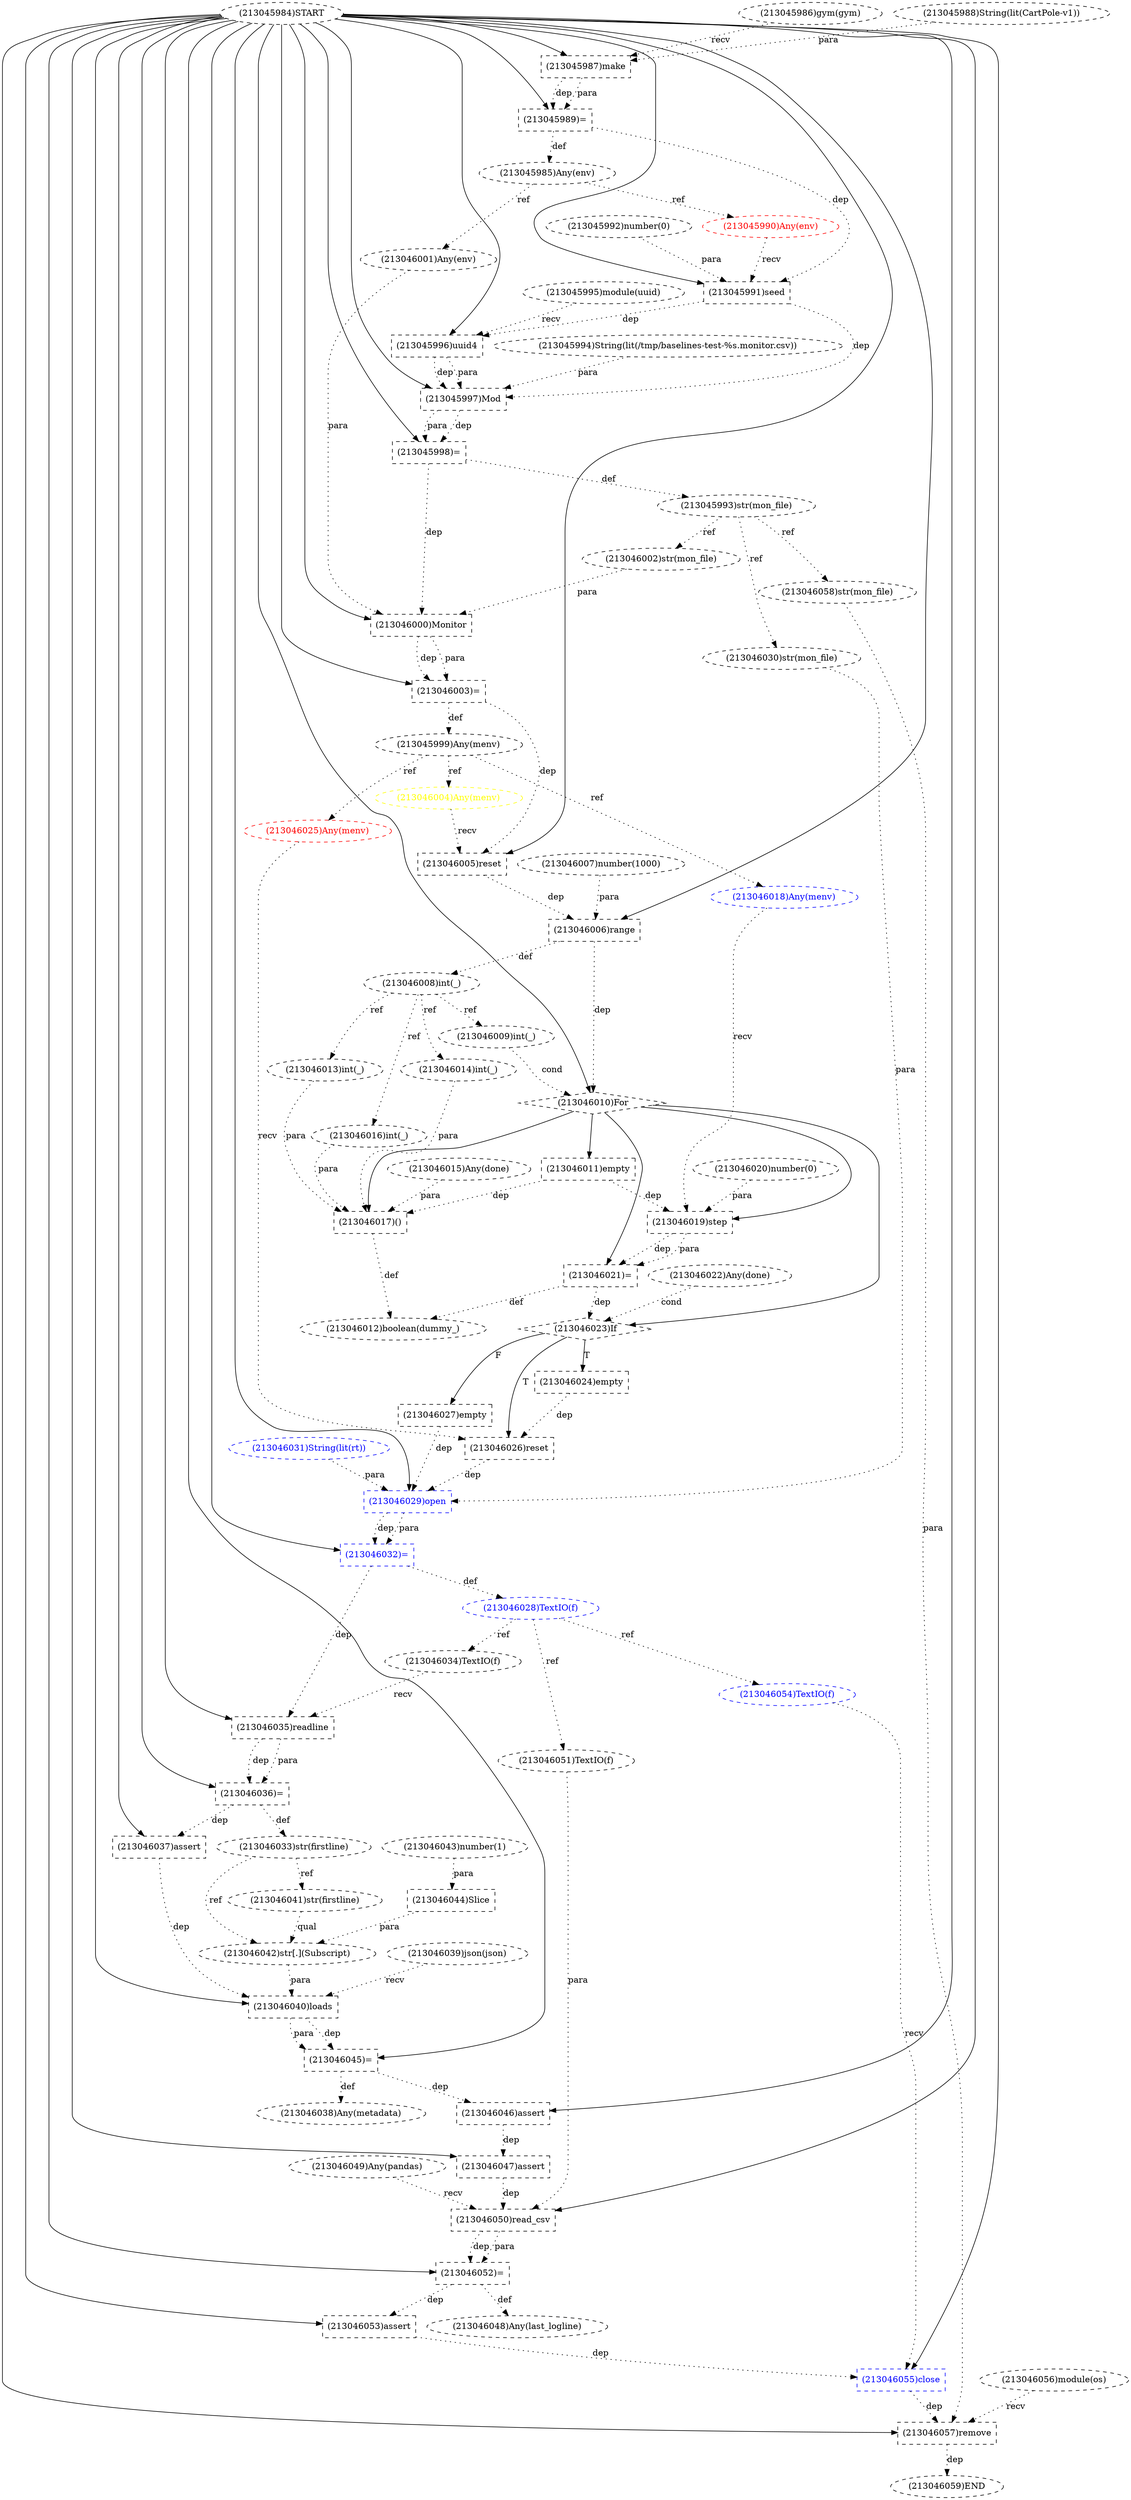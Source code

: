 digraph G {
1 [label="(213045992)number(0)" shape=ellipse style=dashed]
2 [label="(213046012)boolean(dummy_)" shape=ellipse style=dashed]
3 [label="(213046026)reset" shape=box style=dashed]
4 [label="(213046028)TextIO(f)" shape=ellipse style=dashed color=blue fontcolor=blue]
5 [label="(213046048)Any(last_logline)" shape=ellipse style=dashed]
6 [label="(213046023)If" shape=diamond style=dashed]
7 [label="(213045984)START" style=dashed]
8 [label="(213045997)Mod" shape=box style=dashed]
9 [label="(213046005)reset" shape=box style=dashed]
10 [label="(213046031)String(lit(rt))" shape=ellipse style=dashed color=blue fontcolor=blue]
11 [label="(213046029)open" shape=box style=dashed color=blue fontcolor=blue]
12 [label="(213046017)()" shape=box style=dashed]
13 [label="(213045989)=" shape=box style=dashed]
14 [label="(213046039)json(json)" shape=ellipse style=dashed]
15 [label="(213046043)number(1)" shape=ellipse style=dashed]
16 [label="(213046022)Any(done)" shape=ellipse style=dashed]
17 [label="(213046038)Any(metadata)" shape=ellipse style=dashed]
18 [label="(213046013)int(_)" shape=ellipse style=dashed]
19 [label="(213046024)empty" shape=box style=dashed]
20 [label="(213045986)gym(gym)" shape=ellipse style=dashed]
21 [label="(213046006)range" shape=box style=dashed]
22 [label="(213045995)module(uuid)" shape=ellipse style=dashed]
23 [label="(213046002)str(mon_file)" shape=ellipse style=dashed]
24 [label="(213046016)int(_)" shape=ellipse style=dashed]
25 [label="(213046041)str(firstline)" shape=ellipse style=dashed]
26 [label="(213045998)=" shape=box style=dashed]
27 [label="(213046057)remove" shape=box style=dashed]
28 [label="(213046003)=" shape=box style=dashed]
29 [label="(213046056)module(os)" shape=ellipse style=dashed]
30 [label="(213045991)seed" shape=box style=dashed]
31 [label="(213046046)assert" shape=box style=dashed]
32 [label="(213046027)empty" shape=box style=dashed]
33 [label="(213046036)=" shape=box style=dashed]
34 [label="(213046054)TextIO(f)" shape=ellipse style=dashed color=blue fontcolor=blue]
35 [label="(213046059)END" style=dashed]
36 [label="(213046055)close" shape=box style=dashed color=blue fontcolor=blue]
37 [label="(213046058)str(mon_file)" shape=ellipse style=dashed]
38 [label="(213046037)assert" shape=box style=dashed]
39 [label="(213046001)Any(env)" shape=ellipse style=dashed]
40 [label="(213045985)Any(env)" shape=ellipse style=dashed]
41 [label="(213046033)str(firstline)" shape=ellipse style=dashed]
42 [label="(213046051)TextIO(f)" shape=ellipse style=dashed]
43 [label="(213045990)Any(env)" shape=ellipse style=dashed color=red fontcolor=red]
44 [label="(213045996)uuid4" shape=box style=dashed]
45 [label="(213046049)Any(pandas)" shape=ellipse style=dashed]
46 [label="(213045988)String(lit(CartPole-v1))" shape=ellipse style=dashed]
47 [label="(213046025)Any(menv)" shape=ellipse style=dashed color=red fontcolor=red]
48 [label="(213046035)readline" shape=box style=dashed]
49 [label="(213046020)number(0)" shape=ellipse style=dashed]
50 [label="(213046019)step" shape=box style=dashed]
51 [label="(213046014)int(_)" shape=ellipse style=dashed]
52 [label="(213046007)number(1000)" shape=ellipse style=dashed]
53 [label="(213045994)String(lit(/tmp/baselines-test-%s.monitor.csv))" shape=ellipse style=dashed]
54 [label="(213046045)=" shape=box style=dashed]
55 [label="(213046015)Any(done)" shape=ellipse style=dashed]
56 [label="(213046010)For" shape=diamond style=dashed]
57 [label="(213046050)read_csv" shape=box style=dashed]
58 [label="(213046021)=" shape=box style=dashed]
59 [label="(213046030)str(mon_file)" shape=ellipse style=dashed]
60 [label="(213046040)loads" shape=box style=dashed]
61 [label="(213046032)=" shape=box style=dashed color=blue fontcolor=blue]
62 [label="(213046044)Slice" shape=box style=dashed]
63 [label="(213046052)=" shape=box style=dashed]
64 [label="(213046034)TextIO(f)" shape=ellipse style=dashed color=black fontcolor=black]
65 [label="(213046004)Any(menv)" shape=ellipse style=dashed color=yellow fontcolor=yellow]
66 [label="(213046008)int(_)" shape=ellipse style=dashed]
67 [label="(213045987)make" shape=box style=dashed]
68 [label="(213046011)empty" shape=box style=dashed]
69 [label="(213046042)str[.](Subscript)" shape=ellipse style=dashed]
70 [label="(213045993)str(mon_file)" shape=ellipse style=dashed]
71 [label="(213045999)Any(menv)" shape=ellipse style=dashed]
72 [label="(213046009)int(_)" shape=ellipse style=dashed]
73 [label="(213046018)Any(menv)" shape=ellipse style=dashed color=blue fontcolor=blue]
74 [label="(213046000)Monitor" shape=box style=dashed]
75 [label="(213046047)assert" shape=box style=dashed]
76 [label="(213046053)assert" shape=box style=dashed]
12 -> 2 [label="def" style=dotted];
58 -> 2 [label="def" style=dotted];
6 -> 3 [label="T"];
47 -> 3 [label="recv" style=dotted];
19 -> 3 [label="dep" style=dotted];
61 -> 4 [label="def" style=dotted];
63 -> 5 [label="def" style=dotted];
56 -> 6 [label="" style=solid];
16 -> 6 [label="cond" style=dotted];
58 -> 6 [label="dep" style=dotted];
7 -> 8 [label="" style=solid];
53 -> 8 [label="para" style=dotted];
44 -> 8 [label="dep" style=dotted];
44 -> 8 [label="para" style=dotted];
30 -> 8 [label="dep" style=dotted];
7 -> 9 [label="" style=solid];
65 -> 9 [label="recv" style=dotted];
28 -> 9 [label="dep" style=dotted];
7 -> 11 [label="" style=solid];
59 -> 11 [label="para" style=dotted];
10 -> 11 [label="para" style=dotted];
3 -> 11 [label="dep" style=dotted];
32 -> 11 [label="dep" style=dotted];
56 -> 12 [label="" style=solid];
18 -> 12 [label="para" style=dotted];
51 -> 12 [label="para" style=dotted];
55 -> 12 [label="para" style=dotted];
24 -> 12 [label="para" style=dotted];
68 -> 12 [label="dep" style=dotted];
7 -> 13 [label="" style=solid];
67 -> 13 [label="dep" style=dotted];
67 -> 13 [label="para" style=dotted];
54 -> 17 [label="def" style=dotted];
66 -> 18 [label="ref" style=dotted];
6 -> 19 [label="T"];
7 -> 21 [label="" style=solid];
52 -> 21 [label="para" style=dotted];
9 -> 21 [label="dep" style=dotted];
70 -> 23 [label="ref" style=dotted];
66 -> 24 [label="ref" style=dotted];
41 -> 25 [label="ref" style=dotted];
7 -> 26 [label="" style=solid];
8 -> 26 [label="dep" style=dotted];
8 -> 26 [label="para" style=dotted];
7 -> 27 [label="" style=solid];
29 -> 27 [label="recv" style=dotted];
37 -> 27 [label="para" style=dotted];
36 -> 27 [label="dep" style=dotted];
7 -> 28 [label="" style=solid];
74 -> 28 [label="dep" style=dotted];
74 -> 28 [label="para" style=dotted];
7 -> 30 [label="" style=solid];
43 -> 30 [label="recv" style=dotted];
1 -> 30 [label="para" style=dotted];
13 -> 30 [label="dep" style=dotted];
7 -> 31 [label="" style=solid];
54 -> 31 [label="dep" style=dotted];
6 -> 32 [label="F"];
7 -> 33 [label="" style=solid];
48 -> 33 [label="dep" style=dotted];
48 -> 33 [label="para" style=dotted];
4 -> 34 [label="ref" style=dotted];
27 -> 35 [label="dep" style=dotted];
7 -> 36 [label="" style=solid];
34 -> 36 [label="recv" style=dotted];
76 -> 36 [label="dep" style=dotted];
70 -> 37 [label="ref" style=dotted];
7 -> 38 [label="" style=solid];
33 -> 38 [label="dep" style=dotted];
40 -> 39 [label="ref" style=dotted];
13 -> 40 [label="def" style=dotted];
33 -> 41 [label="def" style=dotted];
4 -> 42 [label="ref" style=dotted];
40 -> 43 [label="ref" style=dotted];
7 -> 44 [label="" style=solid];
22 -> 44 [label="recv" style=dotted];
30 -> 44 [label="dep" style=dotted];
71 -> 47 [label="ref" style=dotted];
7 -> 48 [label="" style=solid];
64 -> 48 [label="recv" style=dotted];
61 -> 48 [label="dep" style=dotted];
56 -> 50 [label="" style=solid];
73 -> 50 [label="recv" style=dotted];
49 -> 50 [label="para" style=dotted];
68 -> 50 [label="dep" style=dotted];
66 -> 51 [label="ref" style=dotted];
7 -> 54 [label="" style=solid];
60 -> 54 [label="dep" style=dotted];
60 -> 54 [label="para" style=dotted];
7 -> 56 [label="" style=solid];
21 -> 56 [label="dep" style=dotted];
72 -> 56 [label="cond" style=dotted];
7 -> 57 [label="" style=solid];
45 -> 57 [label="recv" style=dotted];
42 -> 57 [label="para" style=dotted];
75 -> 57 [label="dep" style=dotted];
56 -> 58 [label="" style=solid];
50 -> 58 [label="dep" style=dotted];
50 -> 58 [label="para" style=dotted];
70 -> 59 [label="ref" style=dotted];
7 -> 60 [label="" style=solid];
14 -> 60 [label="recv" style=dotted];
69 -> 60 [label="para" style=dotted];
38 -> 60 [label="dep" style=dotted];
7 -> 61 [label="" style=solid];
11 -> 61 [label="dep" style=dotted];
11 -> 61 [label="para" style=dotted];
15 -> 62 [label="para" style=dotted];
7 -> 63 [label="" style=solid];
57 -> 63 [label="dep" style=dotted];
57 -> 63 [label="para" style=dotted];
4 -> 64 [label="ref" style=dotted];
71 -> 65 [label="ref" style=dotted];
21 -> 66 [label="def" style=dotted];
7 -> 67 [label="" style=solid];
20 -> 67 [label="recv" style=dotted];
46 -> 67 [label="para" style=dotted];
56 -> 68 [label="" style=solid];
25 -> 69 [label="qual" style=dotted];
62 -> 69 [label="para" style=dotted];
41 -> 69 [label="ref" style=dotted];
26 -> 70 [label="def" style=dotted];
28 -> 71 [label="def" style=dotted];
66 -> 72 [label="ref" style=dotted];
71 -> 73 [label="ref" style=dotted];
7 -> 74 [label="" style=solid];
39 -> 74 [label="para" style=dotted];
23 -> 74 [label="para" style=dotted];
26 -> 74 [label="dep" style=dotted];
7 -> 75 [label="" style=solid];
31 -> 75 [label="dep" style=dotted];
7 -> 76 [label="" style=solid];
63 -> 76 [label="dep" style=dotted];
}